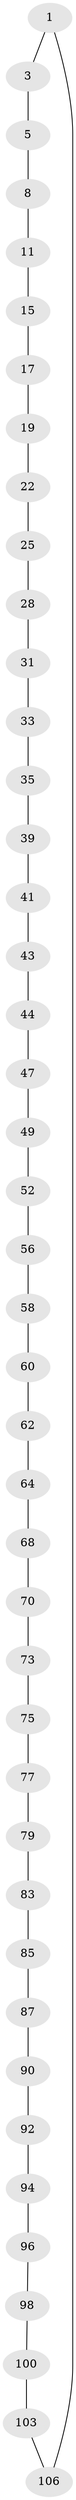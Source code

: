// original degree distribution, {2: 1.0}
// Generated by graph-tools (version 1.1) at 2025/20/03/04/25 18:20:06]
// undirected, 43 vertices, 43 edges
graph export_dot {
graph [start="1"]
  node [color=gray90,style=filled];
  1 [super="+2+108"];
  3 [super="+4"];
  5 [super="+6"];
  8 [super="+9"];
  11 [super="+12"];
  15 [super="+16"];
  17 [super="+18"];
  19 [super="+20"];
  22 [super="+23"];
  25 [super="+26"];
  28 [super="+29"];
  31 [super="+32"];
  33 [super="+34"];
  35 [super="+36"];
  39 [super="+40"];
  41 [super="+42"];
  43;
  44 [super="+45"];
  47 [super="+48"];
  49 [super="+50"];
  52 [super="+53"];
  56 [super="+57"];
  58 [super="+59"];
  60 [super="+61"];
  62 [super="+63"];
  64 [super="+65"];
  68 [super="+69"];
  70 [super="+71"];
  73 [super="+74"];
  75 [super="+76"];
  77 [super="+78"];
  79 [super="+80"];
  83 [super="+84"];
  85 [super="+86"];
  87 [super="+88"];
  90 [super="+91"];
  92 [super="+93"];
  94 [super="+95"];
  96 [super="+97"];
  98 [super="+99"];
  100 [super="+101"];
  103 [super="+104"];
  106 [super="+107"];
  1 -- 3;
  1 -- 106;
  3 -- 5;
  5 -- 8;
  8 -- 11;
  11 -- 15;
  15 -- 17;
  17 -- 19;
  19 -- 22;
  22 -- 25;
  25 -- 28;
  28 -- 31;
  31 -- 33;
  33 -- 35;
  35 -- 39;
  39 -- 41;
  41 -- 43;
  43 -- 44;
  44 -- 47;
  47 -- 49;
  49 -- 52;
  52 -- 56;
  56 -- 58;
  58 -- 60;
  60 -- 62;
  62 -- 64;
  64 -- 68;
  68 -- 70;
  70 -- 73;
  73 -- 75;
  75 -- 77;
  77 -- 79;
  79 -- 83;
  83 -- 85;
  85 -- 87;
  87 -- 90;
  90 -- 92;
  92 -- 94;
  94 -- 96;
  96 -- 98;
  98 -- 100;
  100 -- 103;
  103 -- 106;
}
